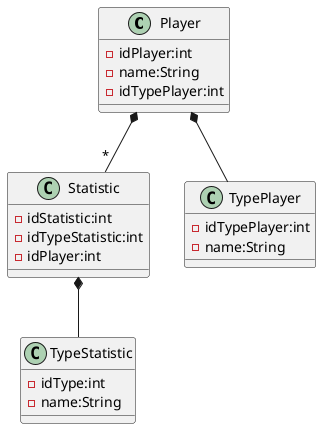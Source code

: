 @startuml ModelPlayer

class Player{
    -idPlayer:int
    -name:String
    -idTypePlayer:int
}

class Statistic{
    -idStatistic:int
    -idTypeStatistic:int
    -idPlayer:int
}

class TypeStatistic{
    -idType:int
    -name:String
}

class TypePlayer{
    -idTypePlayer:int
    -name:String
}

Player *-- "*" Statistic
Statistic *-- TypeStatistic
Player *-- TypePlayer

@enduml